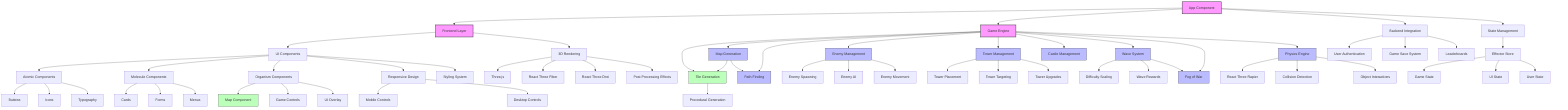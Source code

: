 graph TD
    %% Main Application Structure
    App[App Component] --> Frontend
    App --> GameEngine
    App --> BackendIntegration

    %% Frontend Structure
    Frontend[Frontend Layer] --> UI[UI Components]
    Frontend --> Rendering[3D Rendering]
    
    %% UI Components using Atomic Design
    UI --> Atomic[Atomic Components]
    UI --> Molecule[Molecule Components]
    UI --> Organism[Organism Components]
    
    %% Component Details
    Atomic --> A_Buttons[Buttons]
    Atomic --> A_Icons[Icons]
    Atomic --> A_Typography[Typography]
    
    Molecule --> M_Cards[Cards]
    Molecule --> M_Forms[Forms]
    Molecule --> M_Menus[Menus]
    
    Organism --> O_Map[Map Component]
    Organism --> O_GameControls[Game Controls]
    Organism --> O_UI_Overlay[UI Overlay]
    
    %% 3D Rendering
    Rendering --> ThreeJS[Three.js]
    Rendering --> ReactThree[React Three Fiber]
    Rendering --> Drei[React Three Drei]
    Rendering --> PostProcessing[Post Processing Effects]
    
    %% Game Engine
    GameEngine[Game Engine] --> TileGeneration[Tile Generation]
    GameEngine --> MapGeneration[Map Generation]
    GameEngine --> PathFinding[Path Finding]
    GameEngine --> EnemyManagement[Enemy Management]
    GameEngine --> TowerManagement[Tower Management]
    GameEngine --> CastleManagement[Castle Management]
    GameEngine --> WaveSystem[Wave System]
    GameEngine --> FogOfWar[Fog of War]
    
    %% Physics Engine
    GameEngine --> Physics[Physics Engine]
    Physics --> Rapier[React Three Rapier]
    Physics --> Collisions[Collision Detection]
    Physics --> Interactions[Object Interactions]
    
    %% Game Flow & Systems
    TileGeneration --> ProceduralGeneration[Procedural Generation]
    MapGeneration --> TileGeneration
    MapGeneration --> PathFinding
    
    EnemyManagement --> Spawning[Enemy Spawning]
    EnemyManagement --> AI[Enemy AI]
    EnemyManagement --> Movement[Enemy Movement]
    
    TowerManagement --> Placement[Tower Placement]
    TowerManagement --> Targeting[Tower Targeting]
    TowerManagement --> Upgrades[Tower Upgrades]
    
    WaveSystem --> Difficulty[Difficulty Scaling]
    WaveSystem --> Rewards[Wave Rewards]
    WaveSystem --> FogOfWar
    
    %% Backend Integration
    BackendIntegration[Backend Integration] --> Authentication[User Authentication]
    BackendIntegration --> SaveSystem[Game Save System]
    BackendIntegration --> Leaderboards[Leaderboards]
    
    %% State Management with Effector
    StateManagement[State Management] --> EffectorStore[Effector Store]
    EffectorStore --> GameState[Game State]
    EffectorStore --> UIState[UI State]
    EffectorStore --> UserState[User State]
    
    App --> StateManagement
    
    %% Mobile Responsiveness
    UI --> ResponsiveDesign[Responsive Design]
    ResponsiveDesign --> MobileControls[Mobile Controls]
    ResponsiveDesign --> DesktopControls[Desktop Controls]

    %% Styling
    UI --> Styling[Styling System]
    
    %% Data Flow and Event Handling
    classDef core fill:#f9f,stroke:#333,stroke-width:2px
    classDef implemented fill:#bfb,stroke:#333,stroke-width:1px
    classDef planned fill:#bbf,stroke:#333,stroke-width:1px
    
    class App,GameEngine,Frontend core
    class TileGeneration,O_Map implemented
    class MapGeneration,PathFinding,EnemyManagement,TowerManagement,CastleManagement,WaveSystem,FogOfWar,Physics planned